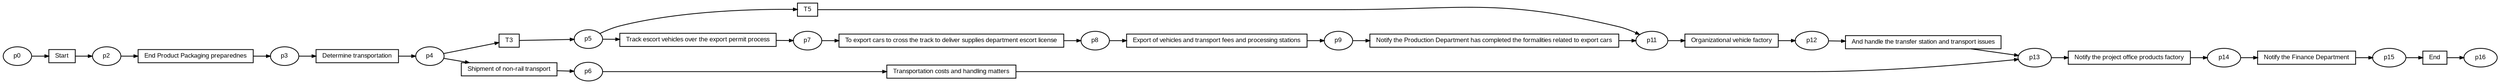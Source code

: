 digraph G {ranksep=".3"; fontsize="8"; remincross=true; margin="0.0,0.0"; fontname="Arial";rankdir="LR"; 
edge [arrowsize="0.5"];
node [height=".2",width=".2",fontname="Arial",fontsize="8"];
t0 [shape="box",label="Start"];
t1 [shape="box",label="End Product Packaging preparednes"];
t2 [shape="box",label="Notify the Production Department has completed the formalities related to export cars"];
t3 [shape="box",label="Organizational vehicle factory"];
t4 [shape="box",label="And handle the transfer station and transport issues"];
t5 [shape="box",label="Notify the project office products factory"];
t6 [shape="box",label="Notify the Finance Department"];
t7 [shape="box",label="End"];
t8 [shape="box",label="Determine transportation"];
t9 [shape="box",label="T3"];
t10 [shape="box",label="Shipment of non-rail transport"];
t11 [shape="box",label="T5"];
t12 [shape="box",label="Track escort vehicles over the export permit process"];
t13 [shape="box",label="Transportation costs and handling matters"];
t14 [shape="box",label="To export cars to cross the track to deliver supplies department escort license"];
t15 [shape="box",label="Export of vehicles and transport fees and processing stations"];
p0 [shape="oval",label="p0"];
p1 [shape="oval",label="p11"];
p2 [shape="oval",label="p12"];
p3 [shape="oval",label="p13"];
p4 [shape="oval",label="p14"];
p5 [shape="oval",label="p15"];
p6 [shape="oval",label="p16"];
p7 [shape="oval",label="p2"];
p8 [shape="oval",label="p3"];
p9 [shape="oval",label="p4"];
p10 [shape="oval",label="p5"];
p11 [shape="oval",label="p6"];
p12 [shape="oval",label="p7"];
p13 [shape="oval",label="p8"];
p14 [shape="oval",label="p9"];
t13 -> p3[label=""];
p1 -> t3[label=""];
p7 -> t1[label=""];
p3 -> t5[label=""];
p2 -> t4[label=""];
t0 -> p7[label=""];
t14 -> p13[label=""];
t6 -> p5[label=""];
t7 -> p6[label=""];
p12 -> t14[label=""];
p9 -> t9[label=""];
t11 -> p1[label=""];
t5 -> p4[label=""];
t4 -> p3[label=""];
p13 -> t15[label=""];
p5 -> t7[label=""];
p10 -> t12[label=""];
p9 -> t10[label=""];
p14 -> t2[label=""];
t8 -> p9[label=""];
t9 -> p10[label=""];
t1 -> p8[label=""];
p11 -> t13[label=""];
t15 -> p14[label=""];
t3 -> p2[label=""];
t10 -> p11[label=""];
p4 -> t6[label=""];
p10 -> t11[label=""];
t12 -> p12[label=""];
t2 -> p1[label=""];
p8 -> t8[label=""];
p0 -> t0[label=""];
}
